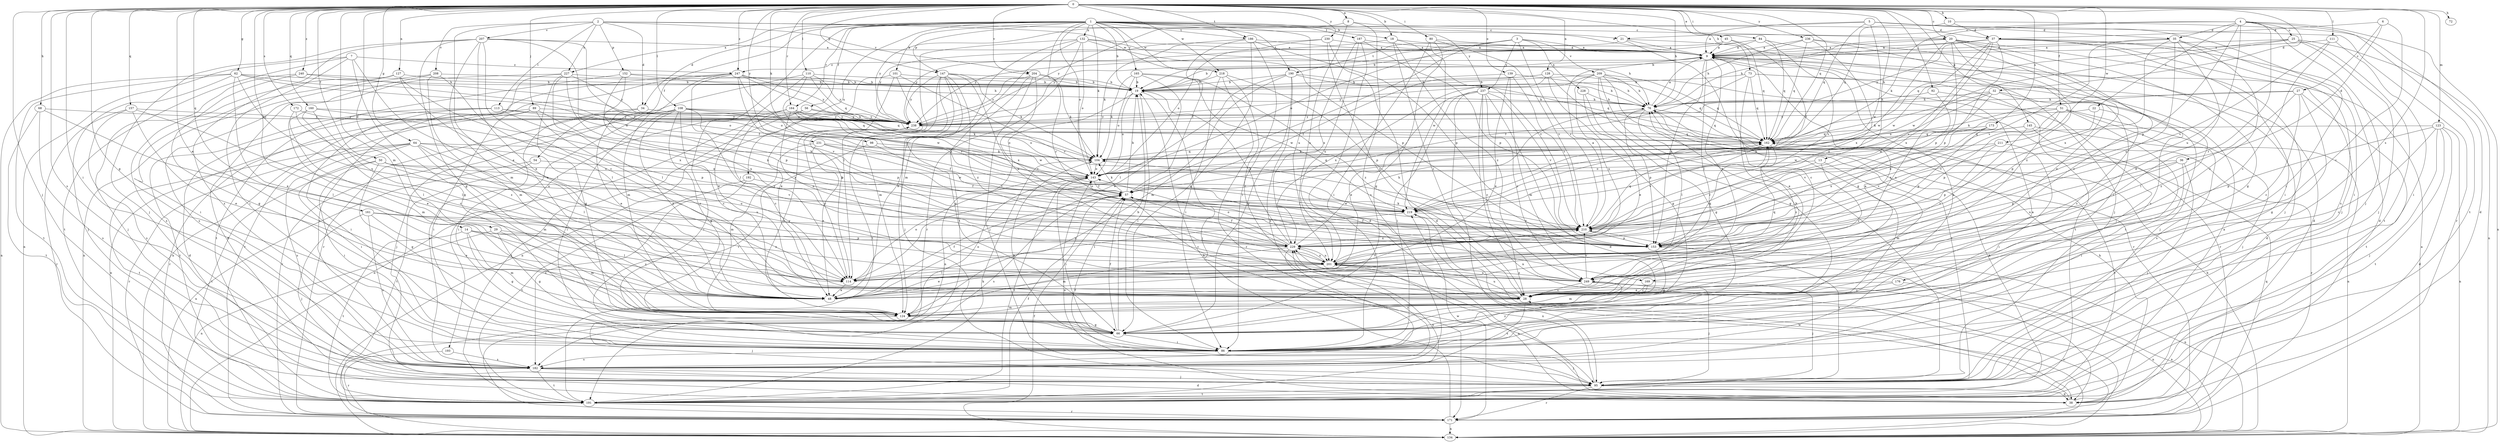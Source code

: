 strict digraph  {
0;
1;
2;
3;
4;
5;
6;
7;
8;
9;
10;
13;
14;
18;
19;
20;
21;
22;
25;
27;
28;
29;
32;
34;
35;
36;
37;
38;
45;
48;
50;
51;
54;
56;
57;
62;
64;
66;
68;
72;
73;
76;
80;
84;
86;
89;
92;
95;
98;
101;
104;
108;
110;
111;
113;
114;
123;
124;
127;
128;
132;
134;
139;
143;
145;
147;
152;
153;
157;
160;
161;
162;
164;
165;
169;
171;
172;
173;
176;
182;
186;
187;
190;
191;
192;
193;
201;
204;
207;
208;
209;
210;
211;
218;
219;
227;
228;
229;
230;
231;
236;
237;
238;
240;
247;
249;
0 -> 8  [label=a];
0 -> 10  [label=b];
0 -> 13  [label=b];
0 -> 14  [label=b];
0 -> 18  [label=b];
0 -> 20  [label=c];
0 -> 29  [label=d];
0 -> 32  [label=d];
0 -> 45  [label=e];
0 -> 48  [label=e];
0 -> 50  [label=f];
0 -> 51  [label=f];
0 -> 62  [label=g];
0 -> 64  [label=g];
0 -> 66  [label=g];
0 -> 68  [label=h];
0 -> 72  [label=h];
0 -> 73  [label=h];
0 -> 76  [label=h];
0 -> 80  [label=i];
0 -> 84  [label=i];
0 -> 86  [label=i];
0 -> 89  [label=j];
0 -> 92  [label=j];
0 -> 95  [label=j];
0 -> 98  [label=k];
0 -> 108  [label=l];
0 -> 110  [label=l];
0 -> 111  [label=l];
0 -> 123  [label=m];
0 -> 124  [label=m];
0 -> 127  [label=n];
0 -> 128  [label=n];
0 -> 139  [label=o];
0 -> 145  [label=p];
0 -> 147  [label=p];
0 -> 157  [label=q];
0 -> 160  [label=q];
0 -> 161  [label=q];
0 -> 162  [label=q];
0 -> 164  [label=r];
0 -> 172  [label=s];
0 -> 173  [label=s];
0 -> 176  [label=s];
0 -> 182  [label=s];
0 -> 186  [label=t];
0 -> 204  [label=v];
0 -> 211  [label=w];
0 -> 218  [label=w];
0 -> 230  [label=y];
0 -> 231  [label=y];
0 -> 236  [label=y];
0 -> 240  [label=z];
0 -> 247  [label=z];
1 -> 18  [label=b];
1 -> 19  [label=b];
1 -> 20  [label=c];
1 -> 21  [label=c];
1 -> 34  [label=d];
1 -> 54  [label=f];
1 -> 56  [label=f];
1 -> 101  [label=k];
1 -> 104  [label=k];
1 -> 132  [label=n];
1 -> 143  [label=o];
1 -> 147  [label=p];
1 -> 164  [label=r];
1 -> 165  [label=r];
1 -> 169  [label=r];
1 -> 186  [label=t];
1 -> 187  [label=t];
1 -> 190  [label=t];
1 -> 192  [label=u];
1 -> 193  [label=u];
1 -> 201  [label=u];
1 -> 218  [label=w];
1 -> 227  [label=x];
1 -> 237  [label=y];
2 -> 9  [label=a];
2 -> 34  [label=d];
2 -> 48  [label=e];
2 -> 113  [label=l];
2 -> 152  [label=p];
2 -> 204  [label=v];
2 -> 207  [label=v];
2 -> 208  [label=v];
2 -> 218  [label=w];
2 -> 227  [label=x];
3 -> 9  [label=a];
3 -> 57  [label=f];
3 -> 143  [label=o];
3 -> 190  [label=t];
3 -> 209  [label=v];
3 -> 210  [label=v];
3 -> 228  [label=x];
3 -> 237  [label=y];
4 -> 21  [label=c];
4 -> 22  [label=c];
4 -> 25  [label=c];
4 -> 35  [label=d];
4 -> 95  [label=j];
4 -> 104  [label=k];
4 -> 134  [label=n];
4 -> 153  [label=p];
4 -> 169  [label=r];
4 -> 191  [label=t];
4 -> 201  [label=u];
5 -> 9  [label=a];
5 -> 35  [label=d];
5 -> 86  [label=i];
5 -> 162  [label=q];
5 -> 171  [label=r];
5 -> 219  [label=w];
5 -> 238  [label=y];
6 -> 27  [label=c];
6 -> 28  [label=c];
6 -> 36  [label=d];
6 -> 37  [label=d];
7 -> 48  [label=e];
7 -> 66  [label=g];
7 -> 86  [label=i];
7 -> 134  [label=n];
7 -> 191  [label=t];
7 -> 247  [label=z];
8 -> 37  [label=d];
8 -> 182  [label=s];
8 -> 201  [label=u];
8 -> 238  [label=y];
9 -> 19  [label=b];
9 -> 28  [label=c];
9 -> 114  [label=l];
9 -> 153  [label=p];
9 -> 191  [label=t];
9 -> 247  [label=z];
9 -> 249  [label=z];
10 -> 37  [label=d];
10 -> 38  [label=d];
10 -> 162  [label=q];
13 -> 124  [label=m];
13 -> 143  [label=o];
13 -> 210  [label=v];
13 -> 249  [label=z];
14 -> 28  [label=c];
14 -> 66  [label=g];
14 -> 114  [label=l];
14 -> 124  [label=m];
14 -> 153  [label=p];
14 -> 191  [label=t];
18 -> 9  [label=a];
18 -> 28  [label=c];
18 -> 210  [label=v];
18 -> 238  [label=y];
18 -> 249  [label=z];
19 -> 76  [label=h];
19 -> 86  [label=i];
19 -> 95  [label=j];
19 -> 134  [label=n];
19 -> 143  [label=o];
20 -> 9  [label=a];
20 -> 19  [label=b];
20 -> 28  [label=c];
20 -> 48  [label=e];
20 -> 66  [label=g];
20 -> 95  [label=j];
20 -> 153  [label=p];
20 -> 219  [label=w];
20 -> 249  [label=z];
21 -> 9  [label=a];
21 -> 66  [label=g];
21 -> 95  [label=j];
21 -> 238  [label=y];
22 -> 28  [label=c];
22 -> 210  [label=v];
22 -> 238  [label=y];
25 -> 9  [label=a];
25 -> 95  [label=j];
25 -> 134  [label=n];
25 -> 162  [label=q];
25 -> 191  [label=t];
25 -> 219  [label=w];
27 -> 28  [label=c];
27 -> 66  [label=g];
27 -> 76  [label=h];
27 -> 104  [label=k];
27 -> 114  [label=l];
27 -> 191  [label=t];
28 -> 76  [label=h];
28 -> 124  [label=m];
28 -> 182  [label=s];
28 -> 201  [label=u];
28 -> 229  [label=x];
29 -> 66  [label=g];
29 -> 124  [label=m];
29 -> 134  [label=n];
29 -> 229  [label=x];
32 -> 76  [label=h];
32 -> 104  [label=k];
32 -> 143  [label=o];
32 -> 153  [label=p];
32 -> 219  [label=w];
32 -> 249  [label=z];
34 -> 48  [label=e];
34 -> 86  [label=i];
34 -> 238  [label=y];
35 -> 9  [label=a];
35 -> 28  [label=c];
35 -> 48  [label=e];
35 -> 86  [label=i];
35 -> 201  [label=u];
35 -> 210  [label=v];
35 -> 229  [label=x];
36 -> 86  [label=i];
36 -> 95  [label=j];
36 -> 143  [label=o];
36 -> 153  [label=p];
36 -> 201  [label=u];
37 -> 9  [label=a];
37 -> 38  [label=d];
37 -> 76  [label=h];
37 -> 86  [label=i];
37 -> 95  [label=j];
37 -> 153  [label=p];
37 -> 182  [label=s];
37 -> 210  [label=v];
37 -> 219  [label=w];
37 -> 229  [label=x];
37 -> 238  [label=y];
38 -> 76  [label=h];
38 -> 143  [label=o];
38 -> 201  [label=u];
38 -> 219  [label=w];
45 -> 9  [label=a];
45 -> 57  [label=f];
45 -> 162  [label=q];
45 -> 238  [label=y];
48 -> 57  [label=f];
50 -> 66  [label=g];
50 -> 86  [label=i];
50 -> 143  [label=o];
50 -> 191  [label=t];
50 -> 201  [label=u];
50 -> 210  [label=v];
51 -> 86  [label=i];
51 -> 95  [label=j];
51 -> 153  [label=p];
51 -> 182  [label=s];
51 -> 219  [label=w];
51 -> 229  [label=x];
51 -> 238  [label=y];
54 -> 134  [label=n];
54 -> 143  [label=o];
54 -> 191  [label=t];
56 -> 134  [label=n];
56 -> 143  [label=o];
56 -> 191  [label=t];
56 -> 238  [label=y];
57 -> 19  [label=b];
57 -> 28  [label=c];
57 -> 104  [label=k];
57 -> 143  [label=o];
57 -> 182  [label=s];
57 -> 219  [label=w];
62 -> 19  [label=b];
62 -> 48  [label=e];
62 -> 57  [label=f];
62 -> 95  [label=j];
62 -> 134  [label=n];
62 -> 143  [label=o];
62 -> 191  [label=t];
62 -> 201  [label=u];
64 -> 86  [label=i];
64 -> 104  [label=k];
64 -> 114  [label=l];
64 -> 124  [label=m];
64 -> 171  [label=r];
64 -> 182  [label=s];
64 -> 191  [label=t];
64 -> 201  [label=u];
64 -> 210  [label=v];
66 -> 9  [label=a];
66 -> 19  [label=b];
66 -> 57  [label=f];
66 -> 86  [label=i];
68 -> 114  [label=l];
68 -> 182  [label=s];
68 -> 191  [label=t];
68 -> 238  [label=y];
73 -> 19  [label=b];
73 -> 38  [label=d];
73 -> 48  [label=e];
73 -> 57  [label=f];
73 -> 95  [label=j];
73 -> 162  [label=q];
76 -> 9  [label=a];
76 -> 114  [label=l];
76 -> 153  [label=p];
76 -> 162  [label=q];
76 -> 238  [label=y];
80 -> 9  [label=a];
80 -> 66  [label=g];
80 -> 86  [label=i];
80 -> 210  [label=v];
80 -> 219  [label=w];
84 -> 9  [label=a];
84 -> 19  [label=b];
84 -> 38  [label=d];
84 -> 162  [label=q];
84 -> 210  [label=v];
86 -> 95  [label=j];
86 -> 104  [label=k];
86 -> 182  [label=s];
86 -> 249  [label=z];
89 -> 28  [label=c];
89 -> 86  [label=i];
89 -> 134  [label=n];
89 -> 153  [label=p];
89 -> 171  [label=r];
89 -> 238  [label=y];
92 -> 76  [label=h];
92 -> 86  [label=i];
92 -> 201  [label=u];
95 -> 38  [label=d];
95 -> 57  [label=f];
95 -> 171  [label=r];
95 -> 191  [label=t];
95 -> 210  [label=v];
95 -> 229  [label=x];
98 -> 86  [label=i];
98 -> 104  [label=k];
98 -> 210  [label=v];
101 -> 19  [label=b];
101 -> 48  [label=e];
101 -> 114  [label=l];
101 -> 134  [label=n];
101 -> 210  [label=v];
104 -> 143  [label=o];
104 -> 162  [label=q];
108 -> 28  [label=c];
108 -> 48  [label=e];
108 -> 66  [label=g];
108 -> 86  [label=i];
108 -> 95  [label=j];
108 -> 104  [label=k];
108 -> 153  [label=p];
108 -> 162  [label=q];
108 -> 171  [label=r];
108 -> 182  [label=s];
108 -> 238  [label=y];
110 -> 19  [label=b];
110 -> 48  [label=e];
110 -> 162  [label=q];
110 -> 171  [label=r];
110 -> 210  [label=v];
110 -> 238  [label=y];
111 -> 9  [label=a];
111 -> 28  [label=c];
111 -> 86  [label=i];
111 -> 210  [label=v];
113 -> 38  [label=d];
113 -> 86  [label=i];
113 -> 162  [label=q];
113 -> 191  [label=t];
113 -> 229  [label=x];
113 -> 238  [label=y];
114 -> 48  [label=e];
114 -> 143  [label=o];
114 -> 162  [label=q];
114 -> 210  [label=v];
114 -> 238  [label=y];
123 -> 28  [label=c];
123 -> 38  [label=d];
123 -> 95  [label=j];
123 -> 134  [label=n];
123 -> 153  [label=p];
123 -> 162  [label=q];
123 -> 191  [label=t];
124 -> 9  [label=a];
124 -> 66  [label=g];
124 -> 95  [label=j];
124 -> 143  [label=o];
124 -> 238  [label=y];
127 -> 19  [label=b];
127 -> 86  [label=i];
127 -> 114  [label=l];
127 -> 182  [label=s];
127 -> 229  [label=x];
128 -> 19  [label=b];
128 -> 57  [label=f];
128 -> 66  [label=g];
128 -> 162  [label=q];
128 -> 171  [label=r];
128 -> 229  [label=x];
132 -> 9  [label=a];
132 -> 76  [label=h];
132 -> 114  [label=l];
132 -> 124  [label=m];
132 -> 143  [label=o];
132 -> 153  [label=p];
132 -> 171  [label=r];
132 -> 191  [label=t];
134 -> 9  [label=a];
134 -> 57  [label=f];
134 -> 76  [label=h];
134 -> 219  [label=w];
139 -> 19  [label=b];
139 -> 48  [label=e];
139 -> 76  [label=h];
139 -> 124  [label=m];
139 -> 210  [label=v];
143 -> 57  [label=f];
143 -> 86  [label=i];
143 -> 162  [label=q];
143 -> 191  [label=t];
145 -> 134  [label=n];
145 -> 143  [label=o];
145 -> 162  [label=q];
145 -> 171  [label=r];
145 -> 249  [label=z];
147 -> 19  [label=b];
147 -> 66  [label=g];
147 -> 95  [label=j];
147 -> 104  [label=k];
147 -> 124  [label=m];
147 -> 191  [label=t];
147 -> 201  [label=u];
147 -> 238  [label=y];
147 -> 249  [label=z];
152 -> 19  [label=b];
152 -> 76  [label=h];
152 -> 191  [label=t];
152 -> 201  [label=u];
152 -> 229  [label=x];
153 -> 57  [label=f];
153 -> 66  [label=g];
153 -> 104  [label=k];
153 -> 134  [label=n];
157 -> 48  [label=e];
157 -> 114  [label=l];
157 -> 171  [label=r];
157 -> 182  [label=s];
157 -> 238  [label=y];
160 -> 28  [label=c];
160 -> 48  [label=e];
160 -> 114  [label=l];
160 -> 153  [label=p];
160 -> 238  [label=y];
161 -> 48  [label=e];
161 -> 95  [label=j];
161 -> 182  [label=s];
161 -> 210  [label=v];
161 -> 249  [label=z];
162 -> 104  [label=k];
162 -> 191  [label=t];
162 -> 210  [label=v];
162 -> 249  [label=z];
164 -> 28  [label=c];
164 -> 86  [label=i];
164 -> 143  [label=o];
164 -> 201  [label=u];
164 -> 210  [label=v];
164 -> 219  [label=w];
164 -> 238  [label=y];
165 -> 19  [label=b];
165 -> 48  [label=e];
165 -> 104  [label=k];
165 -> 143  [label=o];
165 -> 219  [label=w];
165 -> 249  [label=z];
169 -> 28  [label=c];
169 -> 95  [label=j];
169 -> 124  [label=m];
171 -> 19  [label=b];
171 -> 28  [label=c];
171 -> 134  [label=n];
171 -> 162  [label=q];
171 -> 219  [label=w];
172 -> 124  [label=m];
172 -> 238  [label=y];
172 -> 249  [label=z];
173 -> 153  [label=p];
173 -> 162  [label=q];
173 -> 210  [label=v];
173 -> 229  [label=x];
176 -> 28  [label=c];
176 -> 48  [label=e];
176 -> 134  [label=n];
182 -> 9  [label=a];
182 -> 38  [label=d];
182 -> 95  [label=j];
182 -> 191  [label=t];
186 -> 9  [label=a];
186 -> 57  [label=f];
186 -> 66  [label=g];
186 -> 86  [label=i];
186 -> 104  [label=k];
186 -> 153  [label=p];
187 -> 9  [label=a];
187 -> 38  [label=d];
187 -> 153  [label=p];
187 -> 201  [label=u];
187 -> 229  [label=x];
190 -> 19  [label=b];
190 -> 66  [label=g];
190 -> 76  [label=h];
190 -> 114  [label=l];
190 -> 124  [label=m];
190 -> 162  [label=q];
190 -> 182  [label=s];
191 -> 9  [label=a];
191 -> 57  [label=f];
191 -> 76  [label=h];
191 -> 104  [label=k];
191 -> 171  [label=r];
191 -> 229  [label=x];
192 -> 57  [label=f];
192 -> 182  [label=s];
192 -> 191  [label=t];
193 -> 171  [label=r];
193 -> 182  [label=s];
201 -> 48  [label=e];
201 -> 114  [label=l];
201 -> 162  [label=q];
201 -> 229  [label=x];
201 -> 249  [label=z];
204 -> 19  [label=b];
204 -> 48  [label=e];
204 -> 95  [label=j];
204 -> 104  [label=k];
204 -> 229  [label=x];
204 -> 238  [label=y];
207 -> 9  [label=a];
207 -> 28  [label=c];
207 -> 48  [label=e];
207 -> 57  [label=f];
207 -> 66  [label=g];
207 -> 95  [label=j];
207 -> 124  [label=m];
207 -> 182  [label=s];
207 -> 219  [label=w];
208 -> 19  [label=b];
208 -> 114  [label=l];
208 -> 124  [label=m];
208 -> 134  [label=n];
208 -> 182  [label=s];
209 -> 19  [label=b];
209 -> 66  [label=g];
209 -> 76  [label=h];
209 -> 95  [label=j];
209 -> 162  [label=q];
209 -> 171  [label=r];
209 -> 191  [label=t];
209 -> 201  [label=u];
209 -> 238  [label=y];
210 -> 9  [label=a];
210 -> 153  [label=p];
210 -> 162  [label=q];
210 -> 229  [label=x];
211 -> 86  [label=i];
211 -> 104  [label=k];
211 -> 153  [label=p];
211 -> 210  [label=v];
218 -> 19  [label=b];
218 -> 28  [label=c];
218 -> 86  [label=i];
218 -> 153  [label=p];
218 -> 171  [label=r];
219 -> 57  [label=f];
219 -> 114  [label=l];
219 -> 210  [label=v];
227 -> 19  [label=b];
227 -> 38  [label=d];
227 -> 66  [label=g];
227 -> 114  [label=l];
227 -> 153  [label=p];
227 -> 182  [label=s];
227 -> 238  [label=y];
228 -> 48  [label=e];
228 -> 66  [label=g];
228 -> 76  [label=h];
229 -> 19  [label=b];
229 -> 57  [label=f];
229 -> 76  [label=h];
229 -> 124  [label=m];
229 -> 143  [label=o];
229 -> 182  [label=s];
229 -> 201  [label=u];
230 -> 9  [label=a];
230 -> 28  [label=c];
230 -> 38  [label=d];
230 -> 143  [label=o];
230 -> 238  [label=y];
231 -> 48  [label=e];
231 -> 57  [label=f];
231 -> 104  [label=k];
231 -> 124  [label=m];
231 -> 219  [label=w];
236 -> 9  [label=a];
236 -> 76  [label=h];
236 -> 86  [label=i];
236 -> 162  [label=q];
236 -> 182  [label=s];
236 -> 229  [label=x];
237 -> 28  [label=c];
237 -> 38  [label=d];
237 -> 48  [label=e];
237 -> 76  [label=h];
237 -> 86  [label=i];
237 -> 95  [label=j];
237 -> 134  [label=n];
237 -> 210  [label=v];
237 -> 249  [label=z];
238 -> 162  [label=q];
240 -> 19  [label=b];
240 -> 66  [label=g];
240 -> 95  [label=j];
240 -> 143  [label=o];
247 -> 19  [label=b];
247 -> 104  [label=k];
247 -> 114  [label=l];
247 -> 124  [label=m];
247 -> 134  [label=n];
247 -> 171  [label=r];
247 -> 210  [label=v];
247 -> 219  [label=w];
247 -> 238  [label=y];
249 -> 28  [label=c];
249 -> 95  [label=j];
249 -> 134  [label=n];
249 -> 201  [label=u];
249 -> 210  [label=v];
}
